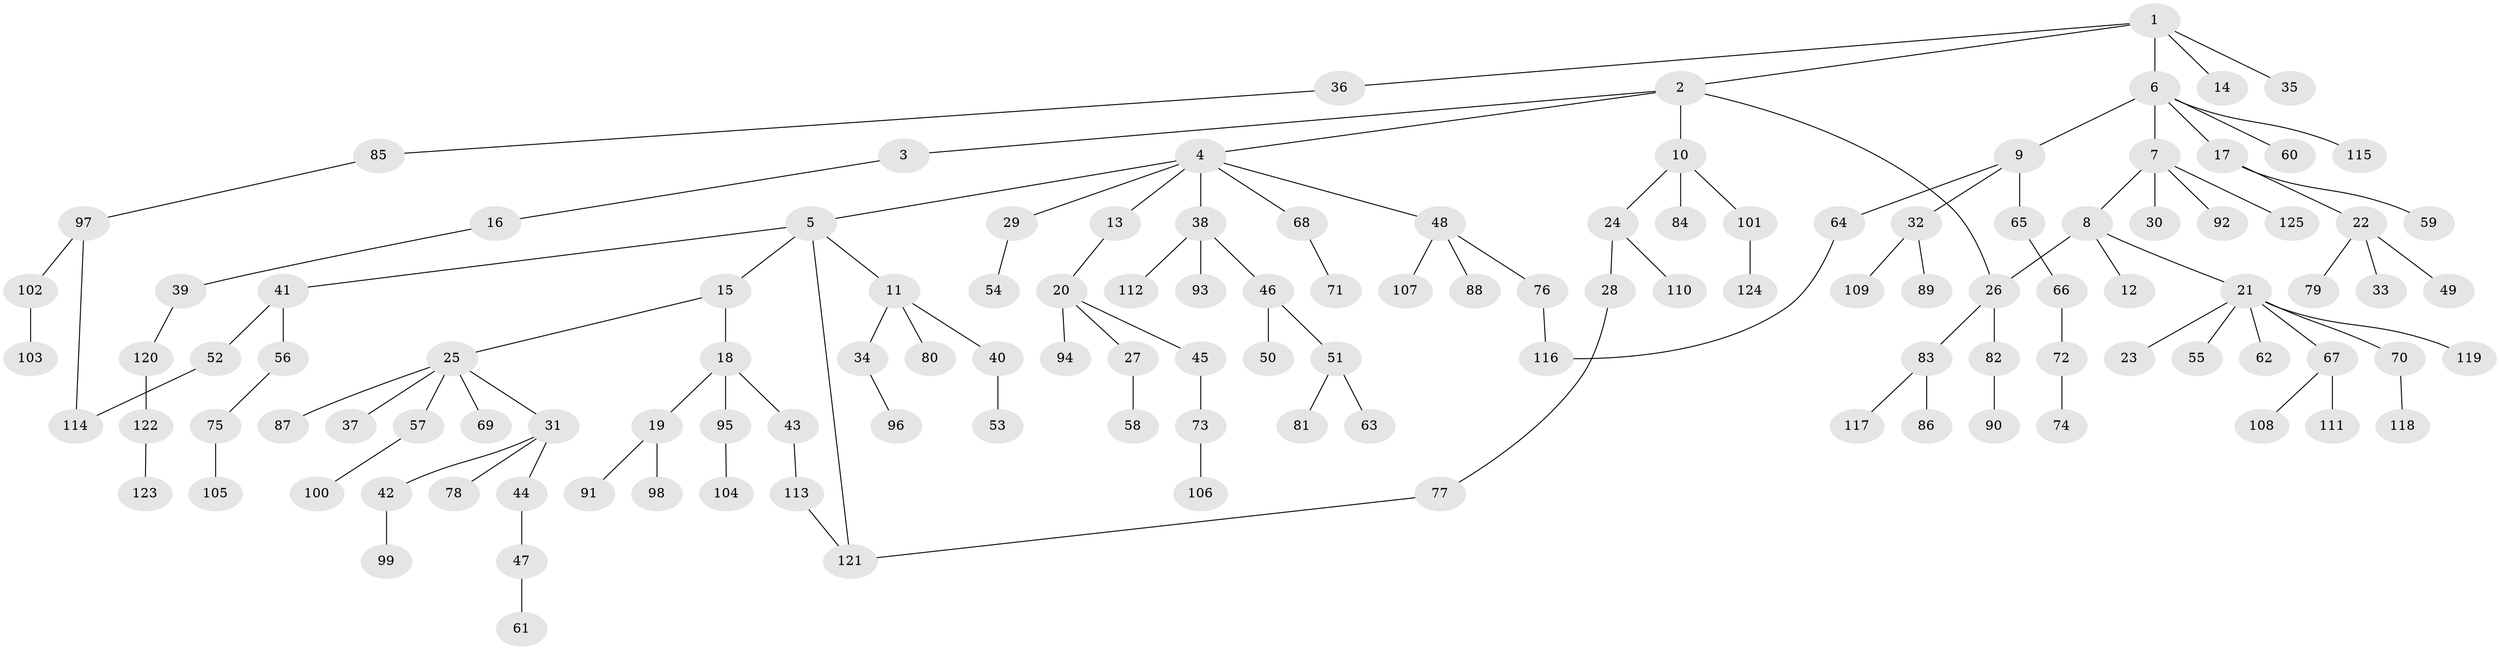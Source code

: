 // Generated by graph-tools (version 1.1) at 2025/13/03/09/25 04:13:28]
// undirected, 125 vertices, 129 edges
graph export_dot {
graph [start="1"]
  node [color=gray90,style=filled];
  1;
  2;
  3;
  4;
  5;
  6;
  7;
  8;
  9;
  10;
  11;
  12;
  13;
  14;
  15;
  16;
  17;
  18;
  19;
  20;
  21;
  22;
  23;
  24;
  25;
  26;
  27;
  28;
  29;
  30;
  31;
  32;
  33;
  34;
  35;
  36;
  37;
  38;
  39;
  40;
  41;
  42;
  43;
  44;
  45;
  46;
  47;
  48;
  49;
  50;
  51;
  52;
  53;
  54;
  55;
  56;
  57;
  58;
  59;
  60;
  61;
  62;
  63;
  64;
  65;
  66;
  67;
  68;
  69;
  70;
  71;
  72;
  73;
  74;
  75;
  76;
  77;
  78;
  79;
  80;
  81;
  82;
  83;
  84;
  85;
  86;
  87;
  88;
  89;
  90;
  91;
  92;
  93;
  94;
  95;
  96;
  97;
  98;
  99;
  100;
  101;
  102;
  103;
  104;
  105;
  106;
  107;
  108;
  109;
  110;
  111;
  112;
  113;
  114;
  115;
  116;
  117;
  118;
  119;
  120;
  121;
  122;
  123;
  124;
  125;
  1 -- 2;
  1 -- 6;
  1 -- 14;
  1 -- 35;
  1 -- 36;
  2 -- 3;
  2 -- 4;
  2 -- 10;
  2 -- 26;
  3 -- 16;
  4 -- 5;
  4 -- 13;
  4 -- 29;
  4 -- 38;
  4 -- 48;
  4 -- 68;
  5 -- 11;
  5 -- 15;
  5 -- 41;
  5 -- 121;
  6 -- 7;
  6 -- 9;
  6 -- 17;
  6 -- 60;
  6 -- 115;
  7 -- 8;
  7 -- 30;
  7 -- 92;
  7 -- 125;
  8 -- 12;
  8 -- 21;
  8 -- 26;
  9 -- 32;
  9 -- 64;
  9 -- 65;
  10 -- 24;
  10 -- 84;
  10 -- 101;
  11 -- 34;
  11 -- 40;
  11 -- 80;
  13 -- 20;
  15 -- 18;
  15 -- 25;
  16 -- 39;
  17 -- 22;
  17 -- 59;
  18 -- 19;
  18 -- 43;
  18 -- 95;
  19 -- 91;
  19 -- 98;
  20 -- 27;
  20 -- 45;
  20 -- 94;
  21 -- 23;
  21 -- 55;
  21 -- 62;
  21 -- 67;
  21 -- 70;
  21 -- 119;
  22 -- 33;
  22 -- 49;
  22 -- 79;
  24 -- 28;
  24 -- 110;
  25 -- 31;
  25 -- 37;
  25 -- 57;
  25 -- 69;
  25 -- 87;
  26 -- 82;
  26 -- 83;
  27 -- 58;
  28 -- 77;
  29 -- 54;
  31 -- 42;
  31 -- 44;
  31 -- 78;
  32 -- 89;
  32 -- 109;
  34 -- 96;
  36 -- 85;
  38 -- 46;
  38 -- 93;
  38 -- 112;
  39 -- 120;
  40 -- 53;
  41 -- 52;
  41 -- 56;
  42 -- 99;
  43 -- 113;
  44 -- 47;
  45 -- 73;
  46 -- 50;
  46 -- 51;
  47 -- 61;
  48 -- 76;
  48 -- 88;
  48 -- 107;
  51 -- 63;
  51 -- 81;
  52 -- 114;
  56 -- 75;
  57 -- 100;
  64 -- 116;
  65 -- 66;
  66 -- 72;
  67 -- 108;
  67 -- 111;
  68 -- 71;
  70 -- 118;
  72 -- 74;
  73 -- 106;
  75 -- 105;
  76 -- 116;
  77 -- 121;
  82 -- 90;
  83 -- 86;
  83 -- 117;
  85 -- 97;
  95 -- 104;
  97 -- 102;
  97 -- 114;
  101 -- 124;
  102 -- 103;
  113 -- 121;
  120 -- 122;
  122 -- 123;
}
